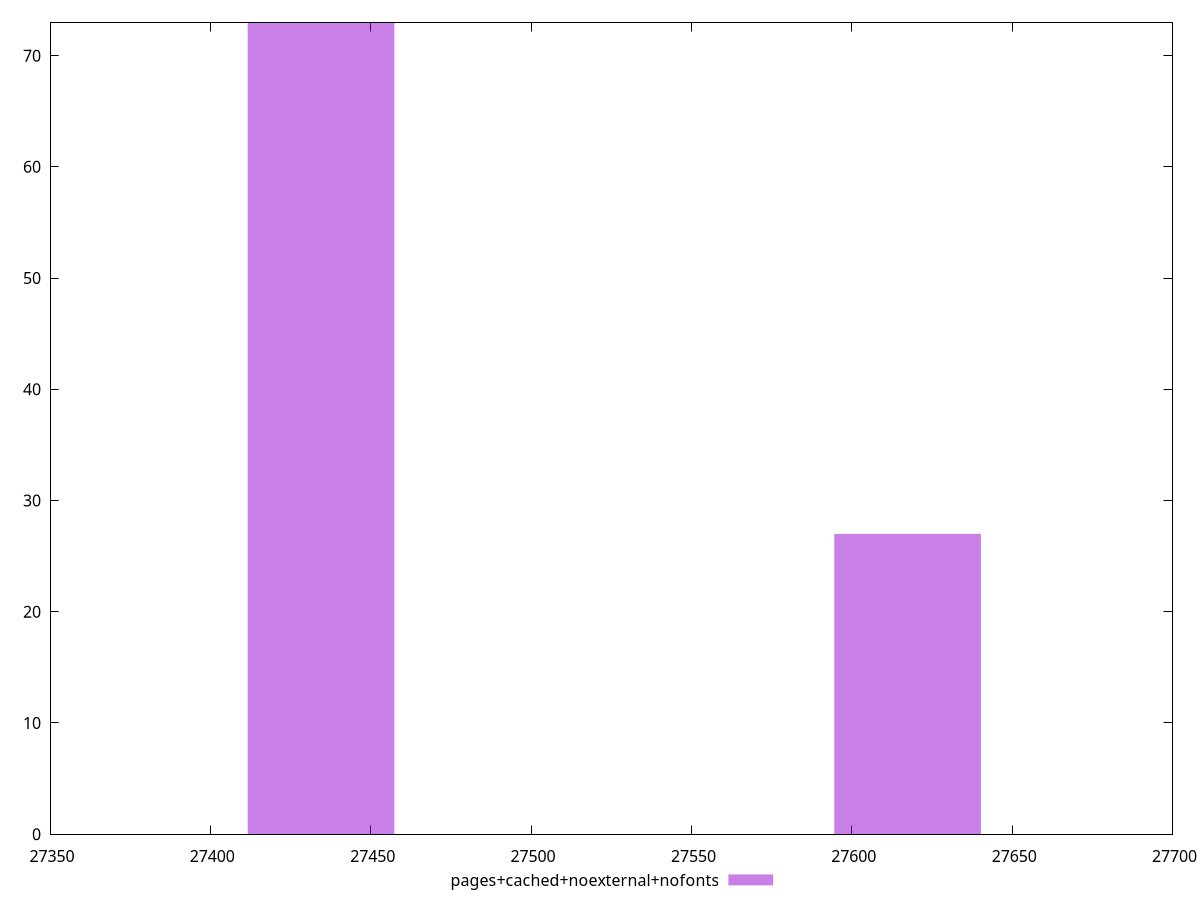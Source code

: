 $_pagesCachedNoexternalNofonts <<EOF
27434.506216390313 73
27617.402924499584 27
EOF
set key outside below
set terminal pngcairo
set output "report_00006_2020-11-02T20-21-41.718Z/uses-webp-images/pages+cached+noexternal+nofonts//raw_hist.png"
set yrange [0:73]
set boxwidth 45.72417702731719
set style fill transparent solid 0.5 noborder
plot $_pagesCachedNoexternalNofonts title "pages+cached+noexternal+nofonts" with boxes ,